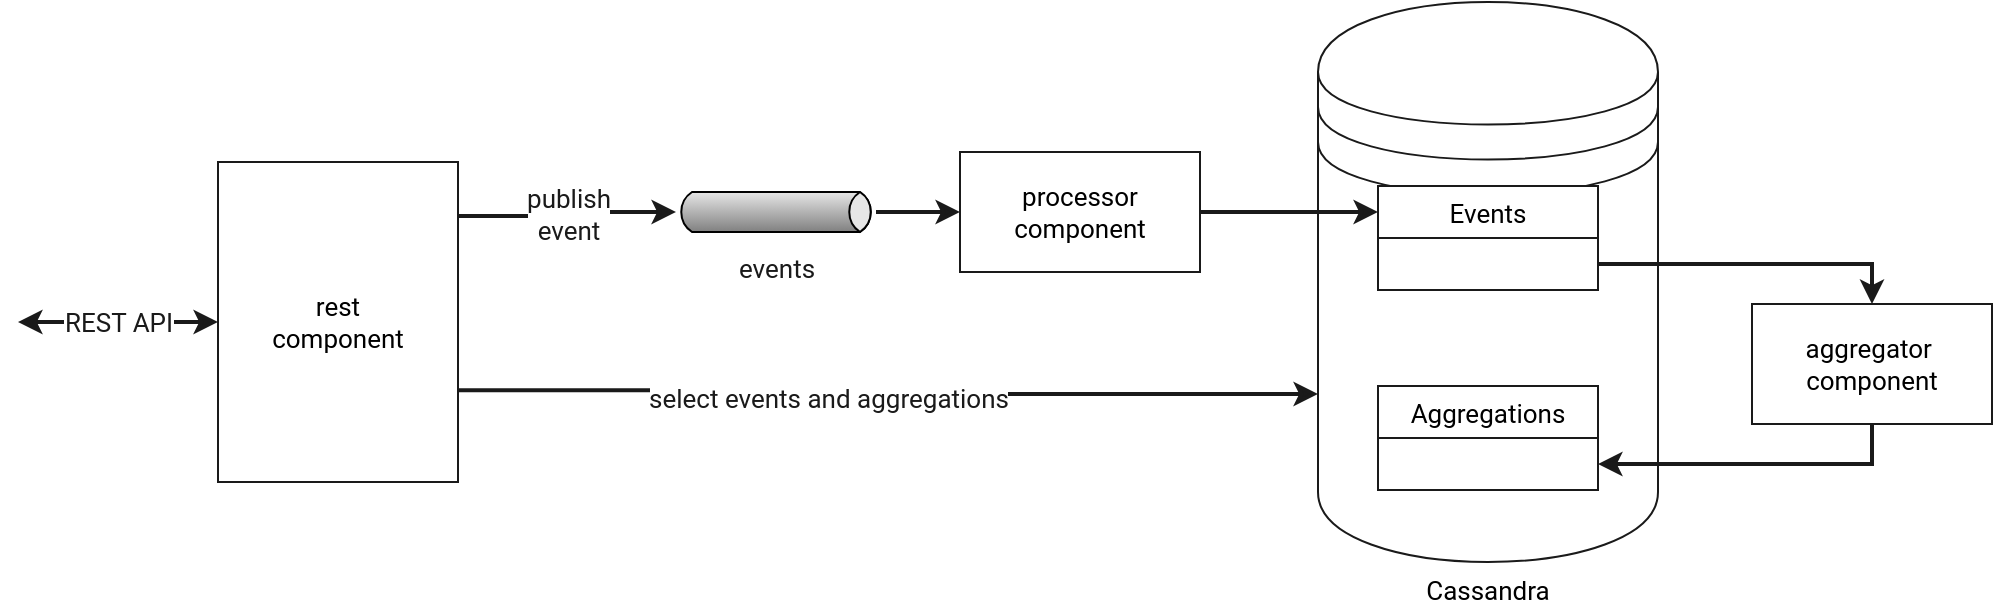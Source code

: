 <mxfile version="13.1.3">
    <diagram id="6hGFLwfOUW9BJ-s0fimq" name="Page-1">
        <mxGraphModel dx="2913" dy="1175" grid="0" gridSize="10" guides="1" tooltips="1" connect="1" arrows="1" fold="1" page="1" pageScale="1" pageWidth="1169" pageHeight="827" background="#ffffff" math="0" shadow="0" extFonts="Roboto^https://fonts.googleapis.com/css?family=Roboto">
            <root>
                <mxCell id="0"/>
                <mxCell id="1" parent="0"/>
                <mxCell id="2" value="Cassandra" style="shape=datastore;whiteSpace=wrap;html=1;labelPosition=center;verticalLabelPosition=bottom;align=center;verticalAlign=top;labelBackgroundColor=none;labelBorderColor=none;fontColor=#000000;fillColor=#FFFFFF;strokeColor=#1A1A1A;fontFamily=Roboto;FType=g;fontSize=13;" parent="1" vertex="1">
                    <mxGeometry x="-460" y="190" width="170" height="280" as="geometry"/>
                </mxCell>
                <mxCell id="6" style="edgeStyle=orthogonalEdgeStyle;rounded=0;orthogonalLoop=1;jettySize=auto;html=1;entryX=0;entryY=0.5;entryDx=0;entryDy=0;fontColor=#1A1A1A;labelBackgroundColor=#FFFFFF;labelBorderColor=none;strokeColor=#1A1A1A;strokeWidth=2;fontFamily=Roboto;fontSize=13;" parent="1" source="3" target="5" edge="1">
                    <mxGeometry relative="1" as="geometry"/>
                </mxCell>
                <mxCell id="3" value="events" style="strokeWidth=1;outlineConnect=0;dashed=0;align=center;html=1;fontSize=13;shape=mxgraph.eip.messageChannel;verticalLabelPosition=bottom;labelBackgroundColor=none;verticalAlign=top;fontColor=#1A1A1A;labelBorderColor=none;fillColor=#FFFFFF;fontFamily=Roboto;" parent="1" vertex="1">
                    <mxGeometry x="-781" y="281" width="100" height="28" as="geometry"/>
                </mxCell>
                <mxCell id="7" style="edgeStyle=orthogonalEdgeStyle;rounded=0;orthogonalLoop=1;jettySize=auto;html=1;entryX=0;entryY=0.25;entryDx=0;entryDy=0;fontColor=#1A1A1A;labelBackgroundColor=#FFFFFF;labelBorderColor=none;strokeColor=#1A1A1A;strokeWidth=2;fontFamily=Roboto;fontSize=13;" parent="1" source="5" target="14" edge="1">
                    <mxGeometry relative="1" as="geometry"/>
                </mxCell>
                <mxCell id="5" value="processor &lt;br style=&quot;font-size: 13px;&quot;&gt;component" style="rounded=0;whiteSpace=wrap;html=1;fontColor=#000000;labelBackgroundColor=none;labelBorderColor=none;fillColor=#FFFFFF;strokeColor=#1A1A1A;fontFamily=Roboto;FType=g;fontSize=13;" parent="1" vertex="1">
                    <mxGeometry x="-639" y="265" width="120" height="60" as="geometry"/>
                </mxCell>
                <mxCell id="10" value="publish&lt;br style=&quot;font-size: 13px;&quot;&gt;event" style="edgeStyle=orthogonalEdgeStyle;rounded=0;orthogonalLoop=1;jettySize=auto;html=1;exitX=1;exitY=0.169;exitDx=0;exitDy=0;exitPerimeter=0;fontColor=#1A1A1A;labelBackgroundColor=#FFFFFF;labelBorderColor=none;strokeColor=#1A1A1A;strokeWidth=2;fontFamily=Roboto;fontSize=13;" edge="1" parent="1" source="9" target="3">
                    <mxGeometry relative="1" as="geometry">
                        <mxPoint x="-929" y="290" as="sourcePoint"/>
                    </mxGeometry>
                </mxCell>
                <mxCell id="11" style="edgeStyle=orthogonalEdgeStyle;rounded=0;orthogonalLoop=1;jettySize=auto;html=1;entryX=0;entryY=0.7;entryDx=0;entryDy=0;exitX=1;exitY=0.713;exitDx=0;exitDy=0;exitPerimeter=0;fontColor=#1A1A1A;labelBackgroundColor=#FFFFFF;labelBorderColor=none;strokeColor=#1A1A1A;strokeWidth=2;fontFamily=Roboto;fontSize=13;" edge="1" parent="1" source="9" target="2">
                    <mxGeometry relative="1" as="geometry"/>
                </mxCell>
                <mxCell id="12" value="select events and aggregations" style="edgeLabel;html=1;align=center;verticalAlign=middle;resizable=0;points=[];fontColor=#1A1A1A;labelBackgroundColor=#FFFFFF;labelBorderColor=none;fontFamily=Roboto;fontSize=13;" vertex="1" connectable="0" parent="11">
                    <mxGeometry x="-0.145" y="-4" relative="1" as="geometry">
                        <mxPoint as="offset"/>
                    </mxGeometry>
                </mxCell>
                <mxCell id="9" value="rest &lt;br style=&quot;font-size: 13px;&quot;&gt;component" style="rounded=0;whiteSpace=wrap;html=1;fontColor=#000000;labelBackgroundColor=none;labelBorderColor=none;fillColor=#FFFFFF;strokeColor=#1A1A1A;fontFamily=Roboto;FType=g;fontSize=13;" vertex="1" parent="1">
                    <mxGeometry x="-1010" y="270" width="120" height="160" as="geometry"/>
                </mxCell>
                <mxCell id="13" value="REST API" style="endArrow=classic;startArrow=classic;html=1;entryX=0;entryY=0.5;entryDx=0;entryDy=0;fontColor=#1A1A1A;labelBackgroundColor=#FFFFFF;labelBorderColor=none;strokeColor=#1A1A1A;strokeWidth=2;fontFamily=Roboto;fontSize=13;" edge="1" parent="1" target="9">
                    <mxGeometry width="50" height="50" relative="1" as="geometry">
                        <mxPoint x="-1110" y="350" as="sourcePoint"/>
                        <mxPoint x="-710" y="420" as="targetPoint"/>
                    </mxGeometry>
                </mxCell>
                <mxCell id="21" style="edgeStyle=orthogonalEdgeStyle;rounded=0;orthogonalLoop=1;jettySize=auto;html=1;entryX=0.5;entryY=0;entryDx=0;entryDy=0;fontColor=#1A1A1A;labelBackgroundColor=#FFFFFF;labelBorderColor=none;strokeColor=#1A1A1A;strokeWidth=2;fontFamily=Roboto;fontSize=13;exitX=1;exitY=0.75;exitDx=0;exitDy=0;" edge="1" parent="1" source="14" target="20">
                    <mxGeometry relative="1" as="geometry">
                        <Array as="points">
                            <mxPoint x="-183" y="321"/>
                        </Array>
                    </mxGeometry>
                </mxCell>
                <mxCell id="22" style="edgeStyle=orthogonalEdgeStyle;rounded=0;orthogonalLoop=1;jettySize=auto;html=1;entryX=1;entryY=0.75;entryDx=0;entryDy=0;fontColor=#1A1A1A;exitX=0.5;exitY=1;exitDx=0;exitDy=0;labelBackgroundColor=#FFFFFF;labelBorderColor=none;strokeColor=#1A1A1A;strokeWidth=2;fontFamily=Roboto;fontSize=13;" edge="1" parent="1" source="20" target="19">
                    <mxGeometry relative="1" as="geometry"/>
                </mxCell>
                <mxCell id="20" value="aggregator&amp;nbsp;&lt;br style=&quot;font-size: 13px;&quot;&gt;component" style="rounded=0;whiteSpace=wrap;html=1;fontColor=#000000;labelBackgroundColor=none;labelBorderColor=none;fillColor=#FFFFFF;strokeColor=#1A1A1A;fontFamily=Roboto;FType=g;fontSize=13;" vertex="1" parent="1">
                    <mxGeometry x="-243" y="341" width="120" height="60" as="geometry"/>
                </mxCell>
                <mxCell id="14" value="Events" style="swimlane;fontStyle=0;childLayout=stackLayout;horizontal=1;startSize=26;horizontalStack=0;resizeParent=1;resizeParentMax=0;resizeLast=0;collapsible=1;marginBottom=0;align=center;fontSize=13;fontColor=#000000;labelBackgroundColor=none;labelBorderColor=none;fillColor=#FFFFFF;strokeColor=#1A1A1A;fontFamily=Roboto;FType=g;" vertex="1" parent="1">
                    <mxGeometry x="-430" y="282" width="110" height="52" as="geometry"/>
                </mxCell>
                <mxCell id="19" value="Aggregations" style="swimlane;fontStyle=0;childLayout=stackLayout;horizontal=1;startSize=26;horizontalStack=0;resizeParent=1;resizeParentMax=0;resizeLast=0;collapsible=1;marginBottom=0;align=center;fontSize=13;fontColor=#000000;labelBackgroundColor=none;labelBorderColor=none;fillColor=#FFFFFF;strokeColor=#1A1A1A;fontFamily=Roboto;FType=g;" vertex="1" parent="1">
                    <mxGeometry x="-430" y="382" width="110" height="52" as="geometry"/>
                </mxCell>
            </root>
        </mxGraphModel>
    </diagram>
</mxfile>